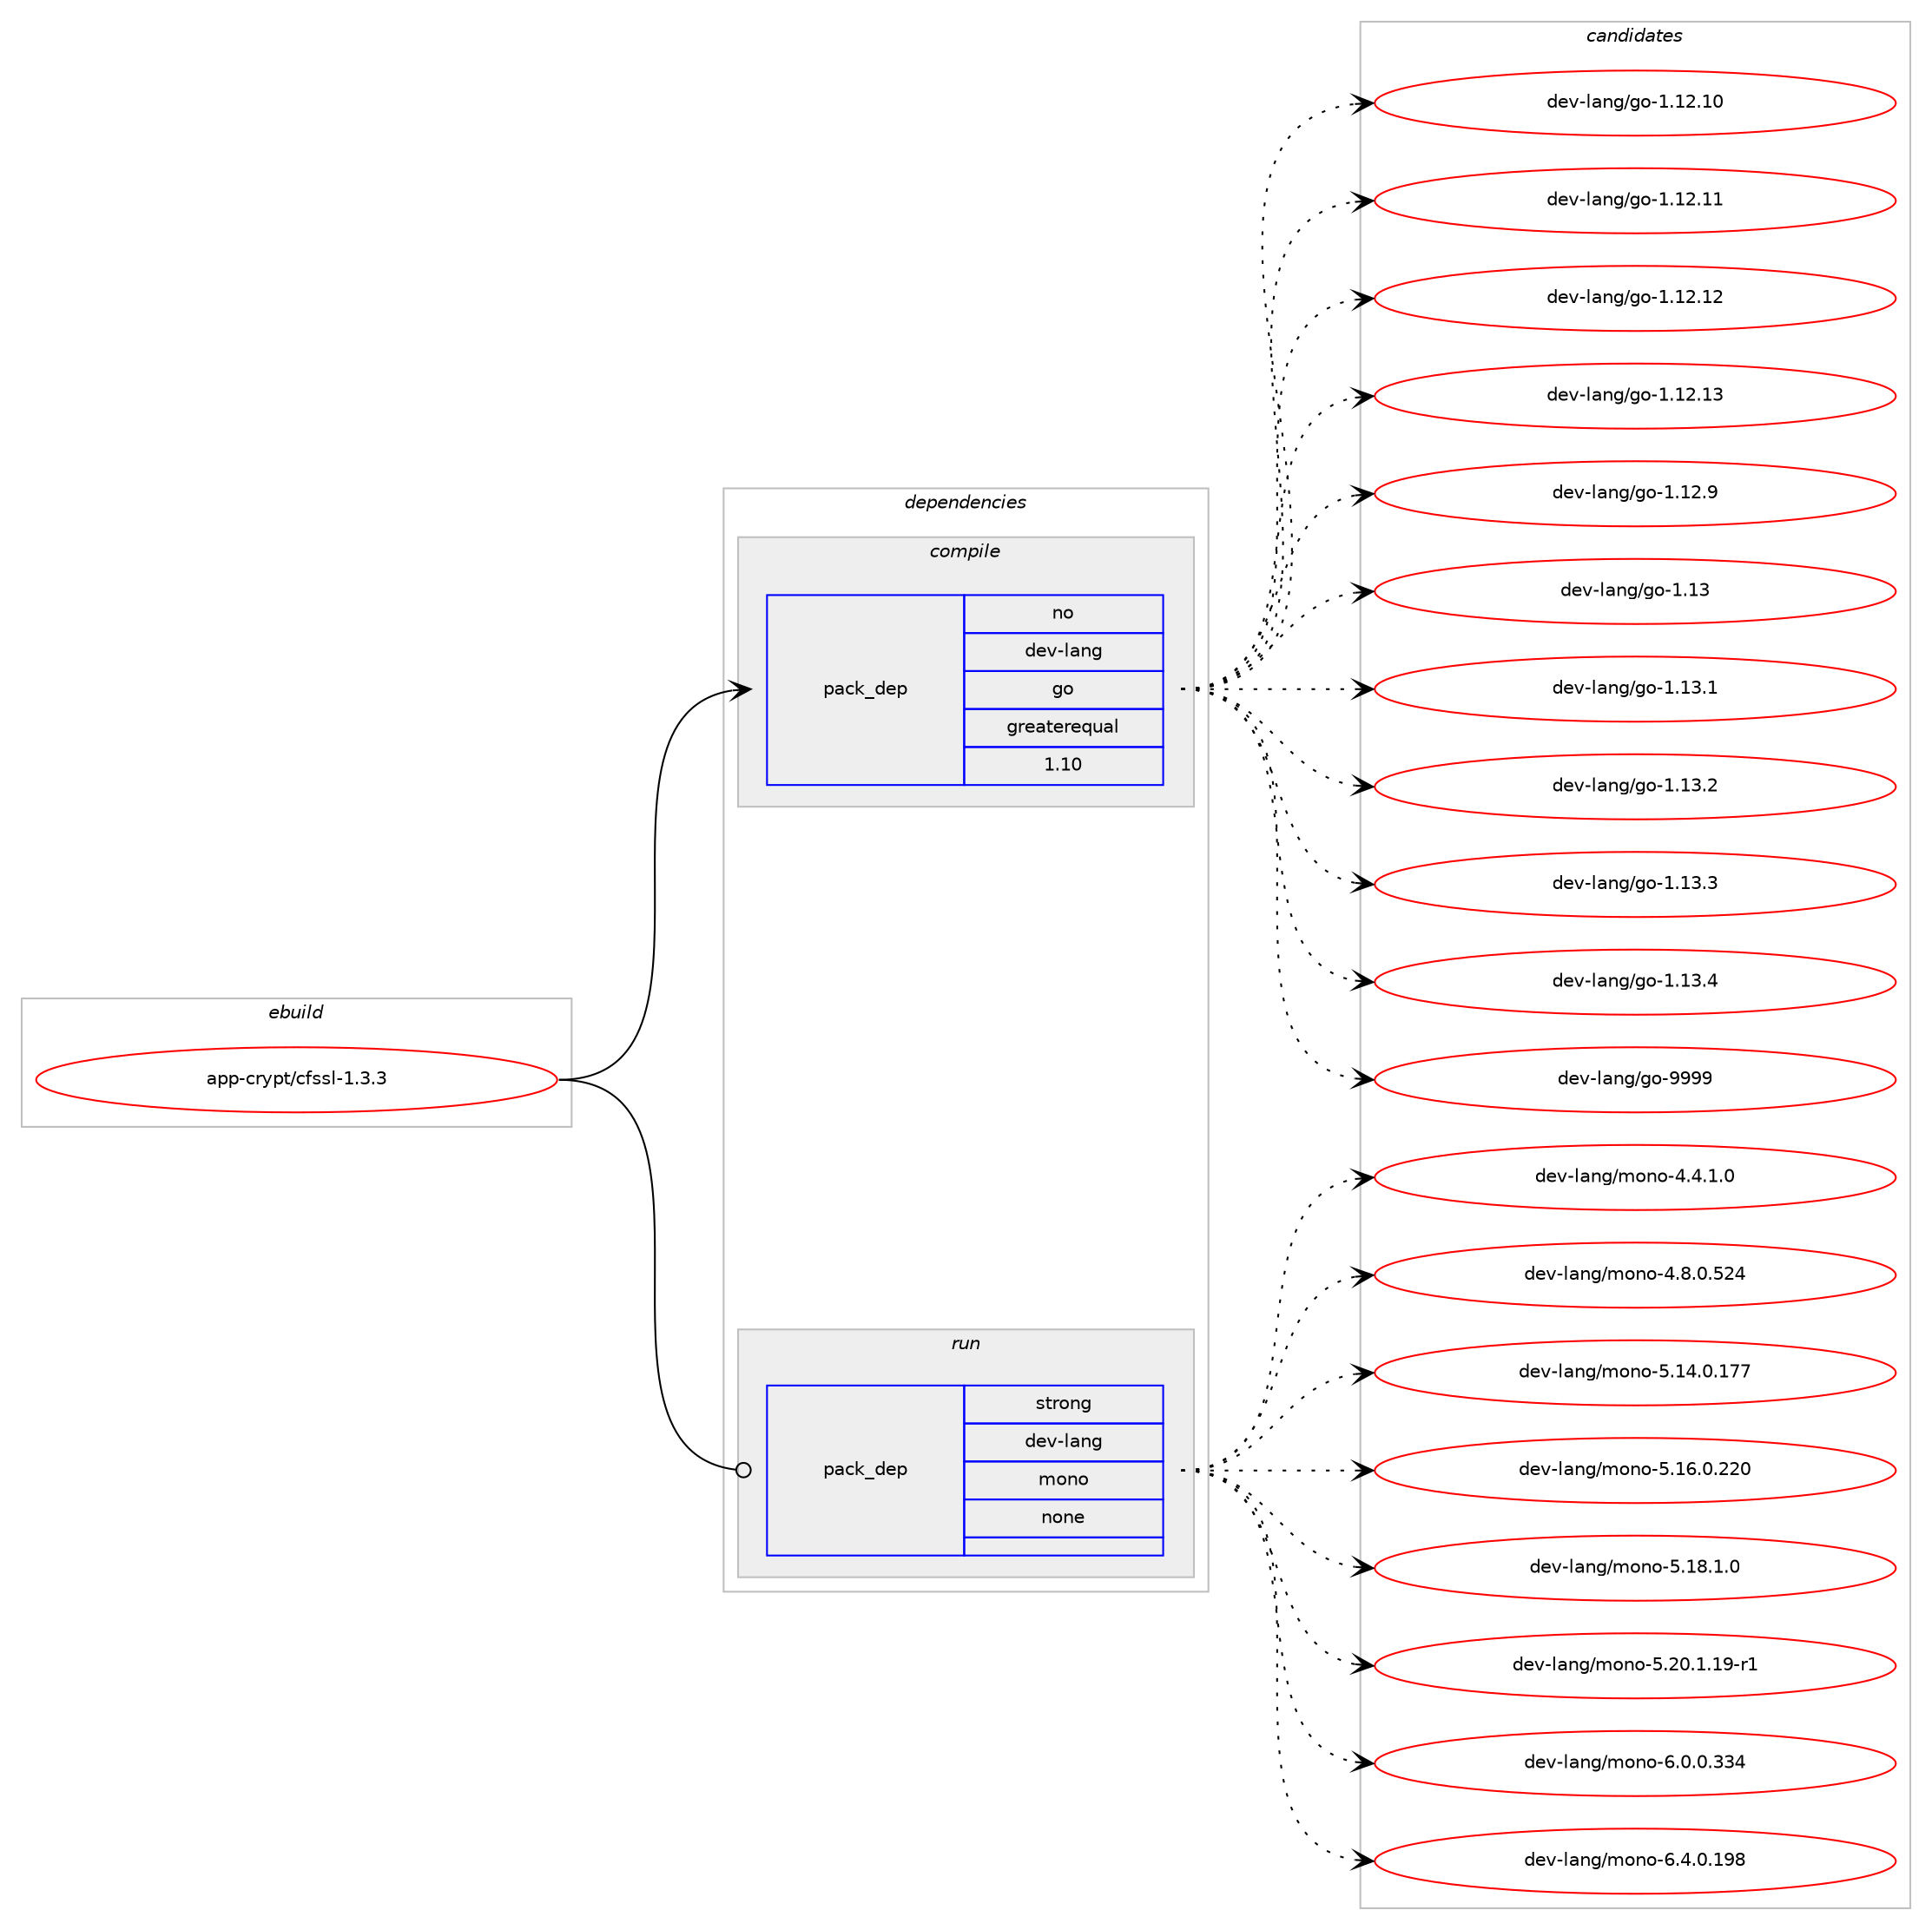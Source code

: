 digraph prolog {

# *************
# Graph options
# *************

newrank=true;
concentrate=true;
compound=true;
graph [rankdir=LR,fontname=Helvetica,fontsize=10,ranksep=1.5];#, ranksep=2.5, nodesep=0.2];
edge  [arrowhead=vee];
node  [fontname=Helvetica,fontsize=10];

# **********
# The ebuild
# **********

subgraph cluster_leftcol {
color=gray;
rank=same;
label=<<i>ebuild</i>>;
id [label="app-crypt/cfssl-1.3.3", color=red, width=4, href="../app-crypt/cfssl-1.3.3.svg"];
}

# ****************
# The dependencies
# ****************

subgraph cluster_midcol {
color=gray;
label=<<i>dependencies</i>>;
subgraph cluster_compile {
fillcolor="#eeeeee";
style=filled;
label=<<i>compile</i>>;
subgraph pack354261 {
dependency476601 [label=<<TABLE BORDER="0" CELLBORDER="1" CELLSPACING="0" CELLPADDING="4" WIDTH="220"><TR><TD ROWSPAN="6" CELLPADDING="30">pack_dep</TD></TR><TR><TD WIDTH="110">no</TD></TR><TR><TD>dev-lang</TD></TR><TR><TD>go</TD></TR><TR><TD>greaterequal</TD></TR><TR><TD>1.10</TD></TR></TABLE>>, shape=none, color=blue];
}
id:e -> dependency476601:w [weight=20,style="solid",arrowhead="vee"];
}
subgraph cluster_compileandrun {
fillcolor="#eeeeee";
style=filled;
label=<<i>compile and run</i>>;
}
subgraph cluster_run {
fillcolor="#eeeeee";
style=filled;
label=<<i>run</i>>;
subgraph pack354262 {
dependency476602 [label=<<TABLE BORDER="0" CELLBORDER="1" CELLSPACING="0" CELLPADDING="4" WIDTH="220"><TR><TD ROWSPAN="6" CELLPADDING="30">pack_dep</TD></TR><TR><TD WIDTH="110">strong</TD></TR><TR><TD>dev-lang</TD></TR><TR><TD>mono</TD></TR><TR><TD>none</TD></TR><TR><TD></TD></TR></TABLE>>, shape=none, color=blue];
}
id:e -> dependency476602:w [weight=20,style="solid",arrowhead="odot"];
}
}

# **************
# The candidates
# **************

subgraph cluster_choices {
rank=same;
color=gray;
label=<<i>candidates</i>>;

subgraph choice354261 {
color=black;
nodesep=1;
choice1001011184510897110103471031114549464950464948 [label="dev-lang/go-1.12.10", color=red, width=4,href="../dev-lang/go-1.12.10.svg"];
choice1001011184510897110103471031114549464950464949 [label="dev-lang/go-1.12.11", color=red, width=4,href="../dev-lang/go-1.12.11.svg"];
choice1001011184510897110103471031114549464950464950 [label="dev-lang/go-1.12.12", color=red, width=4,href="../dev-lang/go-1.12.12.svg"];
choice1001011184510897110103471031114549464950464951 [label="dev-lang/go-1.12.13", color=red, width=4,href="../dev-lang/go-1.12.13.svg"];
choice10010111845108971101034710311145494649504657 [label="dev-lang/go-1.12.9", color=red, width=4,href="../dev-lang/go-1.12.9.svg"];
choice1001011184510897110103471031114549464951 [label="dev-lang/go-1.13", color=red, width=4,href="../dev-lang/go-1.13.svg"];
choice10010111845108971101034710311145494649514649 [label="dev-lang/go-1.13.1", color=red, width=4,href="../dev-lang/go-1.13.1.svg"];
choice10010111845108971101034710311145494649514650 [label="dev-lang/go-1.13.2", color=red, width=4,href="../dev-lang/go-1.13.2.svg"];
choice10010111845108971101034710311145494649514651 [label="dev-lang/go-1.13.3", color=red, width=4,href="../dev-lang/go-1.13.3.svg"];
choice10010111845108971101034710311145494649514652 [label="dev-lang/go-1.13.4", color=red, width=4,href="../dev-lang/go-1.13.4.svg"];
choice1001011184510897110103471031114557575757 [label="dev-lang/go-9999", color=red, width=4,href="../dev-lang/go-9999.svg"];
dependency476601:e -> choice1001011184510897110103471031114549464950464948:w [style=dotted,weight="100"];
dependency476601:e -> choice1001011184510897110103471031114549464950464949:w [style=dotted,weight="100"];
dependency476601:e -> choice1001011184510897110103471031114549464950464950:w [style=dotted,weight="100"];
dependency476601:e -> choice1001011184510897110103471031114549464950464951:w [style=dotted,weight="100"];
dependency476601:e -> choice10010111845108971101034710311145494649504657:w [style=dotted,weight="100"];
dependency476601:e -> choice1001011184510897110103471031114549464951:w [style=dotted,weight="100"];
dependency476601:e -> choice10010111845108971101034710311145494649514649:w [style=dotted,weight="100"];
dependency476601:e -> choice10010111845108971101034710311145494649514650:w [style=dotted,weight="100"];
dependency476601:e -> choice10010111845108971101034710311145494649514651:w [style=dotted,weight="100"];
dependency476601:e -> choice10010111845108971101034710311145494649514652:w [style=dotted,weight="100"];
dependency476601:e -> choice1001011184510897110103471031114557575757:w [style=dotted,weight="100"];
}
subgraph choice354262 {
color=black;
nodesep=1;
choice1001011184510897110103471091111101114552465246494648 [label="dev-lang/mono-4.4.1.0", color=red, width=4,href="../dev-lang/mono-4.4.1.0.svg"];
choice10010111845108971101034710911111011145524656464846535052 [label="dev-lang/mono-4.8.0.524", color=red, width=4,href="../dev-lang/mono-4.8.0.524.svg"];
choice1001011184510897110103471091111101114553464952464846495555 [label="dev-lang/mono-5.14.0.177", color=red, width=4,href="../dev-lang/mono-5.14.0.177.svg"];
choice1001011184510897110103471091111101114553464954464846505048 [label="dev-lang/mono-5.16.0.220", color=red, width=4,href="../dev-lang/mono-5.16.0.220.svg"];
choice100101118451089711010347109111110111455346495646494648 [label="dev-lang/mono-5.18.1.0", color=red, width=4,href="../dev-lang/mono-5.18.1.0.svg"];
choice100101118451089711010347109111110111455346504846494649574511449 [label="dev-lang/mono-5.20.1.19-r1", color=red, width=4,href="../dev-lang/mono-5.20.1.19-r1.svg"];
choice10010111845108971101034710911111011145544648464846515152 [label="dev-lang/mono-6.0.0.334", color=red, width=4,href="../dev-lang/mono-6.0.0.334.svg"];
choice10010111845108971101034710911111011145544652464846495756 [label="dev-lang/mono-6.4.0.198", color=red, width=4,href="../dev-lang/mono-6.4.0.198.svg"];
dependency476602:e -> choice1001011184510897110103471091111101114552465246494648:w [style=dotted,weight="100"];
dependency476602:e -> choice10010111845108971101034710911111011145524656464846535052:w [style=dotted,weight="100"];
dependency476602:e -> choice1001011184510897110103471091111101114553464952464846495555:w [style=dotted,weight="100"];
dependency476602:e -> choice1001011184510897110103471091111101114553464954464846505048:w [style=dotted,weight="100"];
dependency476602:e -> choice100101118451089711010347109111110111455346495646494648:w [style=dotted,weight="100"];
dependency476602:e -> choice100101118451089711010347109111110111455346504846494649574511449:w [style=dotted,weight="100"];
dependency476602:e -> choice10010111845108971101034710911111011145544648464846515152:w [style=dotted,weight="100"];
dependency476602:e -> choice10010111845108971101034710911111011145544652464846495756:w [style=dotted,weight="100"];
}
}

}
